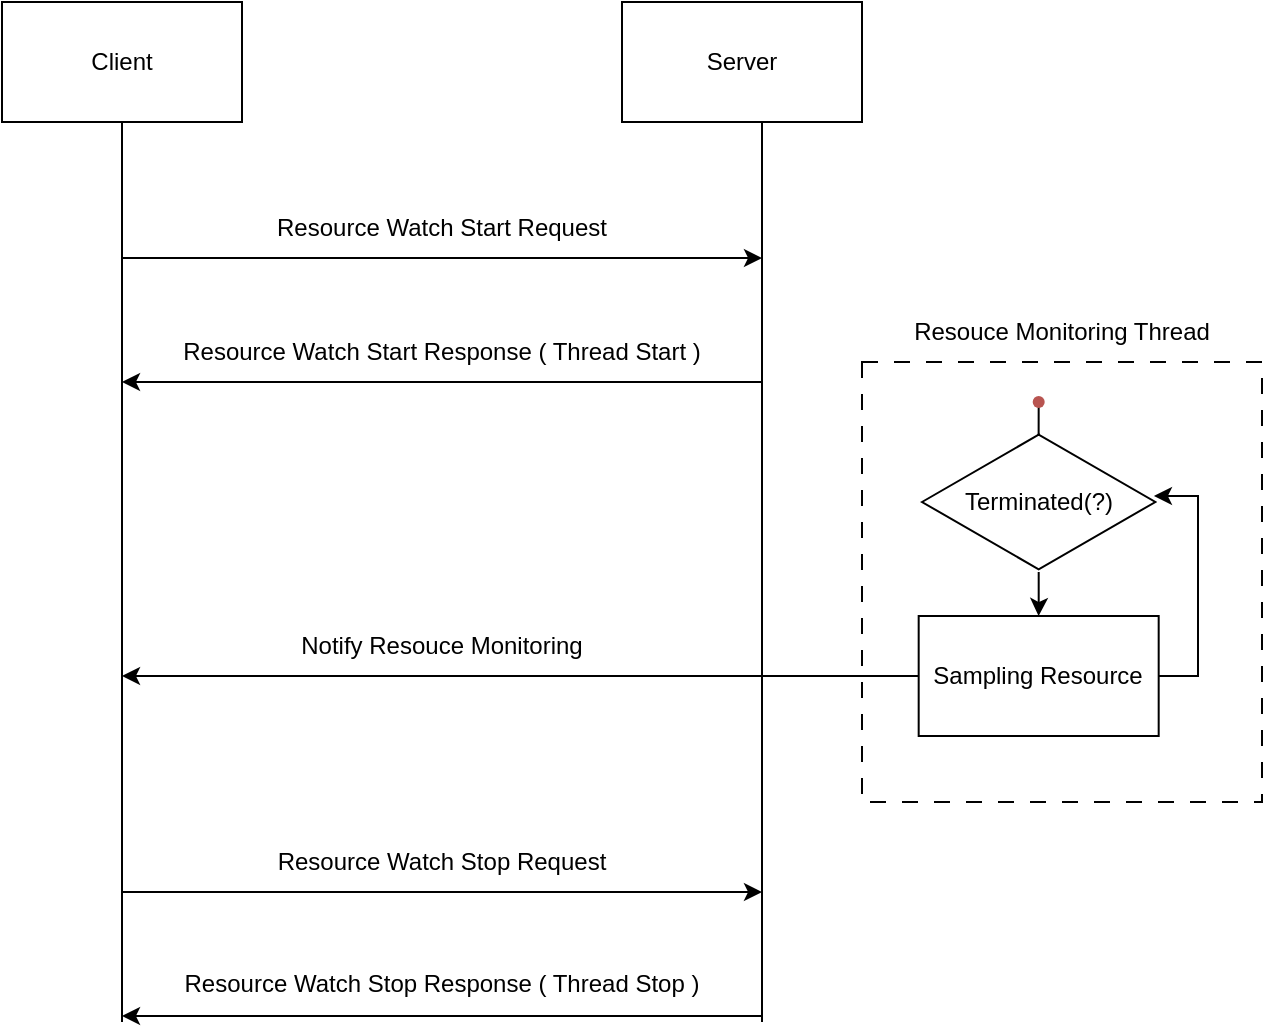 <mxfile version="24.7.16">
  <diagram name="페이지-1" id="F78mqwh335PKgEo9oDIl">
    <mxGraphModel dx="1434" dy="780" grid="1" gridSize="10" guides="1" tooltips="1" connect="1" arrows="1" fold="1" page="1" pageScale="1" pageWidth="827" pageHeight="1169" math="0" shadow="0">
      <root>
        <mxCell id="0" />
        <mxCell id="1" parent="0" />
        <mxCell id="vA8wYqOqC3x1ZyVDPA-a-3" value="Client" style="rounded=0;whiteSpace=wrap;html=1;" parent="1" vertex="1">
          <mxGeometry x="140" y="90" width="120" height="60" as="geometry" />
        </mxCell>
        <mxCell id="vA8wYqOqC3x1ZyVDPA-a-4" value="Server" style="rounded=0;whiteSpace=wrap;html=1;" parent="1" vertex="1">
          <mxGeometry x="450" y="90" width="120" height="60" as="geometry" />
        </mxCell>
        <mxCell id="vA8wYqOqC3x1ZyVDPA-a-5" value="" style="endArrow=none;html=1;rounded=0;entryX=0.5;entryY=1;entryDx=0;entryDy=0;" parent="1" target="vA8wYqOqC3x1ZyVDPA-a-3" edge="1">
          <mxGeometry width="50" height="50" relative="1" as="geometry">
            <mxPoint x="200" y="600" as="sourcePoint" />
            <mxPoint x="170" y="190" as="targetPoint" />
          </mxGeometry>
        </mxCell>
        <mxCell id="vA8wYqOqC3x1ZyVDPA-a-6" value="" style="endArrow=none;html=1;rounded=0;entryX=0.5;entryY=1;entryDx=0;entryDy=0;" parent="1" edge="1">
          <mxGeometry width="50" height="50" relative="1" as="geometry">
            <mxPoint x="520" y="600" as="sourcePoint" />
            <mxPoint x="520" y="150" as="targetPoint" />
          </mxGeometry>
        </mxCell>
        <mxCell id="vA8wYqOqC3x1ZyVDPA-a-10" value="Resource Watch Start Request" style="text;html=1;align=center;verticalAlign=middle;whiteSpace=wrap;rounded=0;" parent="1" vertex="1">
          <mxGeometry x="200" y="188" width="320" height="30" as="geometry" />
        </mxCell>
        <mxCell id="ctsqgOCMJWR_EgJcYkmX-6" value="Resource Watch Start Response ( Thread Start )" style="text;html=1;align=center;verticalAlign=middle;whiteSpace=wrap;rounded=0;" parent="1" vertex="1">
          <mxGeometry x="200" y="250" width="320" height="30" as="geometry" />
        </mxCell>
        <mxCell id="ctsqgOCMJWR_EgJcYkmX-8" value="Resource Watch Stop Request" style="text;html=1;align=center;verticalAlign=middle;whiteSpace=wrap;rounded=0;" parent="1" vertex="1">
          <mxGeometry x="200" y="505" width="320" height="30" as="geometry" />
        </mxCell>
        <mxCell id="ctsqgOCMJWR_EgJcYkmX-10" value="Resource Watch Stop Response ( Thread Stop )" style="text;html=1;align=center;verticalAlign=middle;whiteSpace=wrap;rounded=0;" parent="1" vertex="1">
          <mxGeometry x="200" y="566" width="320" height="30" as="geometry" />
        </mxCell>
        <mxCell id="BSQuaiFhUv4juLmp8APZ-2" style="edgeStyle=orthogonalEdgeStyle;rounded=0;orthogonalLoop=1;jettySize=auto;html=1;" edge="1" parent="1" source="ctsqgOCMJWR_EgJcYkmX-12" target="BSQuaiFhUv4juLmp8APZ-1">
          <mxGeometry relative="1" as="geometry" />
        </mxCell>
        <mxCell id="ctsqgOCMJWR_EgJcYkmX-12" value="" style="shape=waypoint;sketch=0;fillStyle=solid;size=6;pointerEvents=1;points=[];fillColor=#f8cecc;resizable=0;rotatable=0;perimeter=centerPerimeter;snapToPoint=1;strokeColor=#b85450;" parent="1" vertex="1">
          <mxGeometry x="648.34" y="280" width="20" height="20" as="geometry" />
        </mxCell>
        <mxCell id="ctsqgOCMJWR_EgJcYkmX-14" value="" style="endArrow=classic;html=1;rounded=0;exitX=0;exitY=1;exitDx=0;exitDy=0;entryX=1;entryY=1;entryDx=0;entryDy=0;" parent="1" source="vA8wYqOqC3x1ZyVDPA-a-10" target="vA8wYqOqC3x1ZyVDPA-a-10" edge="1">
          <mxGeometry width="50" height="50" relative="1" as="geometry">
            <mxPoint x="250" y="270" as="sourcePoint" />
            <mxPoint x="300" y="220" as="targetPoint" />
          </mxGeometry>
        </mxCell>
        <mxCell id="ctsqgOCMJWR_EgJcYkmX-15" value="" style="endArrow=classic;html=1;rounded=0;exitX=1;exitY=1;exitDx=0;exitDy=0;entryX=0;entryY=1;entryDx=0;entryDy=0;" parent="1" source="ctsqgOCMJWR_EgJcYkmX-6" target="ctsqgOCMJWR_EgJcYkmX-6" edge="1">
          <mxGeometry width="50" height="50" relative="1" as="geometry">
            <mxPoint x="360" y="350" as="sourcePoint" />
            <mxPoint x="410" y="300" as="targetPoint" />
          </mxGeometry>
        </mxCell>
        <mxCell id="ctsqgOCMJWR_EgJcYkmX-17" value="" style="endArrow=classic;html=1;rounded=0;exitX=0;exitY=1;exitDx=0;exitDy=0;entryX=1;entryY=1;entryDx=0;entryDy=0;" parent="1" edge="1">
          <mxGeometry width="50" height="50" relative="1" as="geometry">
            <mxPoint x="200" y="535" as="sourcePoint" />
            <mxPoint x="520" y="535" as="targetPoint" />
          </mxGeometry>
        </mxCell>
        <mxCell id="ctsqgOCMJWR_EgJcYkmX-18" value="" style="endArrow=classic;html=1;rounded=0;exitX=1;exitY=1;exitDx=0;exitDy=0;entryX=0;entryY=1;entryDx=0;entryDy=0;" parent="1" edge="1">
          <mxGeometry width="50" height="50" relative="1" as="geometry">
            <mxPoint x="520" y="597" as="sourcePoint" />
            <mxPoint x="200" y="597" as="targetPoint" />
          </mxGeometry>
        </mxCell>
        <mxCell id="BSQuaiFhUv4juLmp8APZ-5" style="edgeStyle=orthogonalEdgeStyle;rounded=0;orthogonalLoop=1;jettySize=auto;html=1;" edge="1" parent="1" source="BSQuaiFhUv4juLmp8APZ-1" target="BSQuaiFhUv4juLmp8APZ-4">
          <mxGeometry relative="1" as="geometry" />
        </mxCell>
        <mxCell id="BSQuaiFhUv4juLmp8APZ-1" value="Terminated(?)" style="html=1;whiteSpace=wrap;aspect=fixed;shape=isoRectangle;" vertex="1" parent="1">
          <mxGeometry x="600" y="305" width="116.67" height="70" as="geometry" />
        </mxCell>
        <mxCell id="BSQuaiFhUv4juLmp8APZ-6" style="edgeStyle=orthogonalEdgeStyle;rounded=0;orthogonalLoop=1;jettySize=auto;html=1;" edge="1" parent="1" source="BSQuaiFhUv4juLmp8APZ-4">
          <mxGeometry relative="1" as="geometry">
            <mxPoint x="200" y="427" as="targetPoint" />
          </mxGeometry>
        </mxCell>
        <mxCell id="BSQuaiFhUv4juLmp8APZ-4" value="Sampling Resource" style="rounded=0;whiteSpace=wrap;html=1;" vertex="1" parent="1">
          <mxGeometry x="598.34" y="397" width="120" height="60" as="geometry" />
        </mxCell>
        <mxCell id="BSQuaiFhUv4juLmp8APZ-7" value="Notify Resouce Monitoring" style="text;html=1;align=center;verticalAlign=middle;whiteSpace=wrap;rounded=0;" vertex="1" parent="1">
          <mxGeometry x="200" y="397" width="320" height="30" as="geometry" />
        </mxCell>
        <mxCell id="BSQuaiFhUv4juLmp8APZ-8" style="edgeStyle=orthogonalEdgeStyle;rounded=0;orthogonalLoop=1;jettySize=auto;html=1;entryX=0.994;entryY=0.457;entryDx=0;entryDy=0;entryPerimeter=0;" edge="1" parent="1" source="BSQuaiFhUv4juLmp8APZ-4" target="BSQuaiFhUv4juLmp8APZ-1">
          <mxGeometry relative="1" as="geometry">
            <Array as="points">
              <mxPoint x="738" y="427" />
              <mxPoint x="738" y="337" />
            </Array>
          </mxGeometry>
        </mxCell>
        <mxCell id="BSQuaiFhUv4juLmp8APZ-10" value="" style="rounded=0;whiteSpace=wrap;html=1;dashed=1;dashPattern=8 8;fillColor=none;" vertex="1" parent="1">
          <mxGeometry x="570" y="270" width="200" height="220" as="geometry" />
        </mxCell>
        <mxCell id="BSQuaiFhUv4juLmp8APZ-11" value="Resouce Monitoring Thread" style="text;html=1;align=center;verticalAlign=middle;whiteSpace=wrap;rounded=0;" vertex="1" parent="1">
          <mxGeometry x="570" y="240" width="200" height="30" as="geometry" />
        </mxCell>
      </root>
    </mxGraphModel>
  </diagram>
</mxfile>
